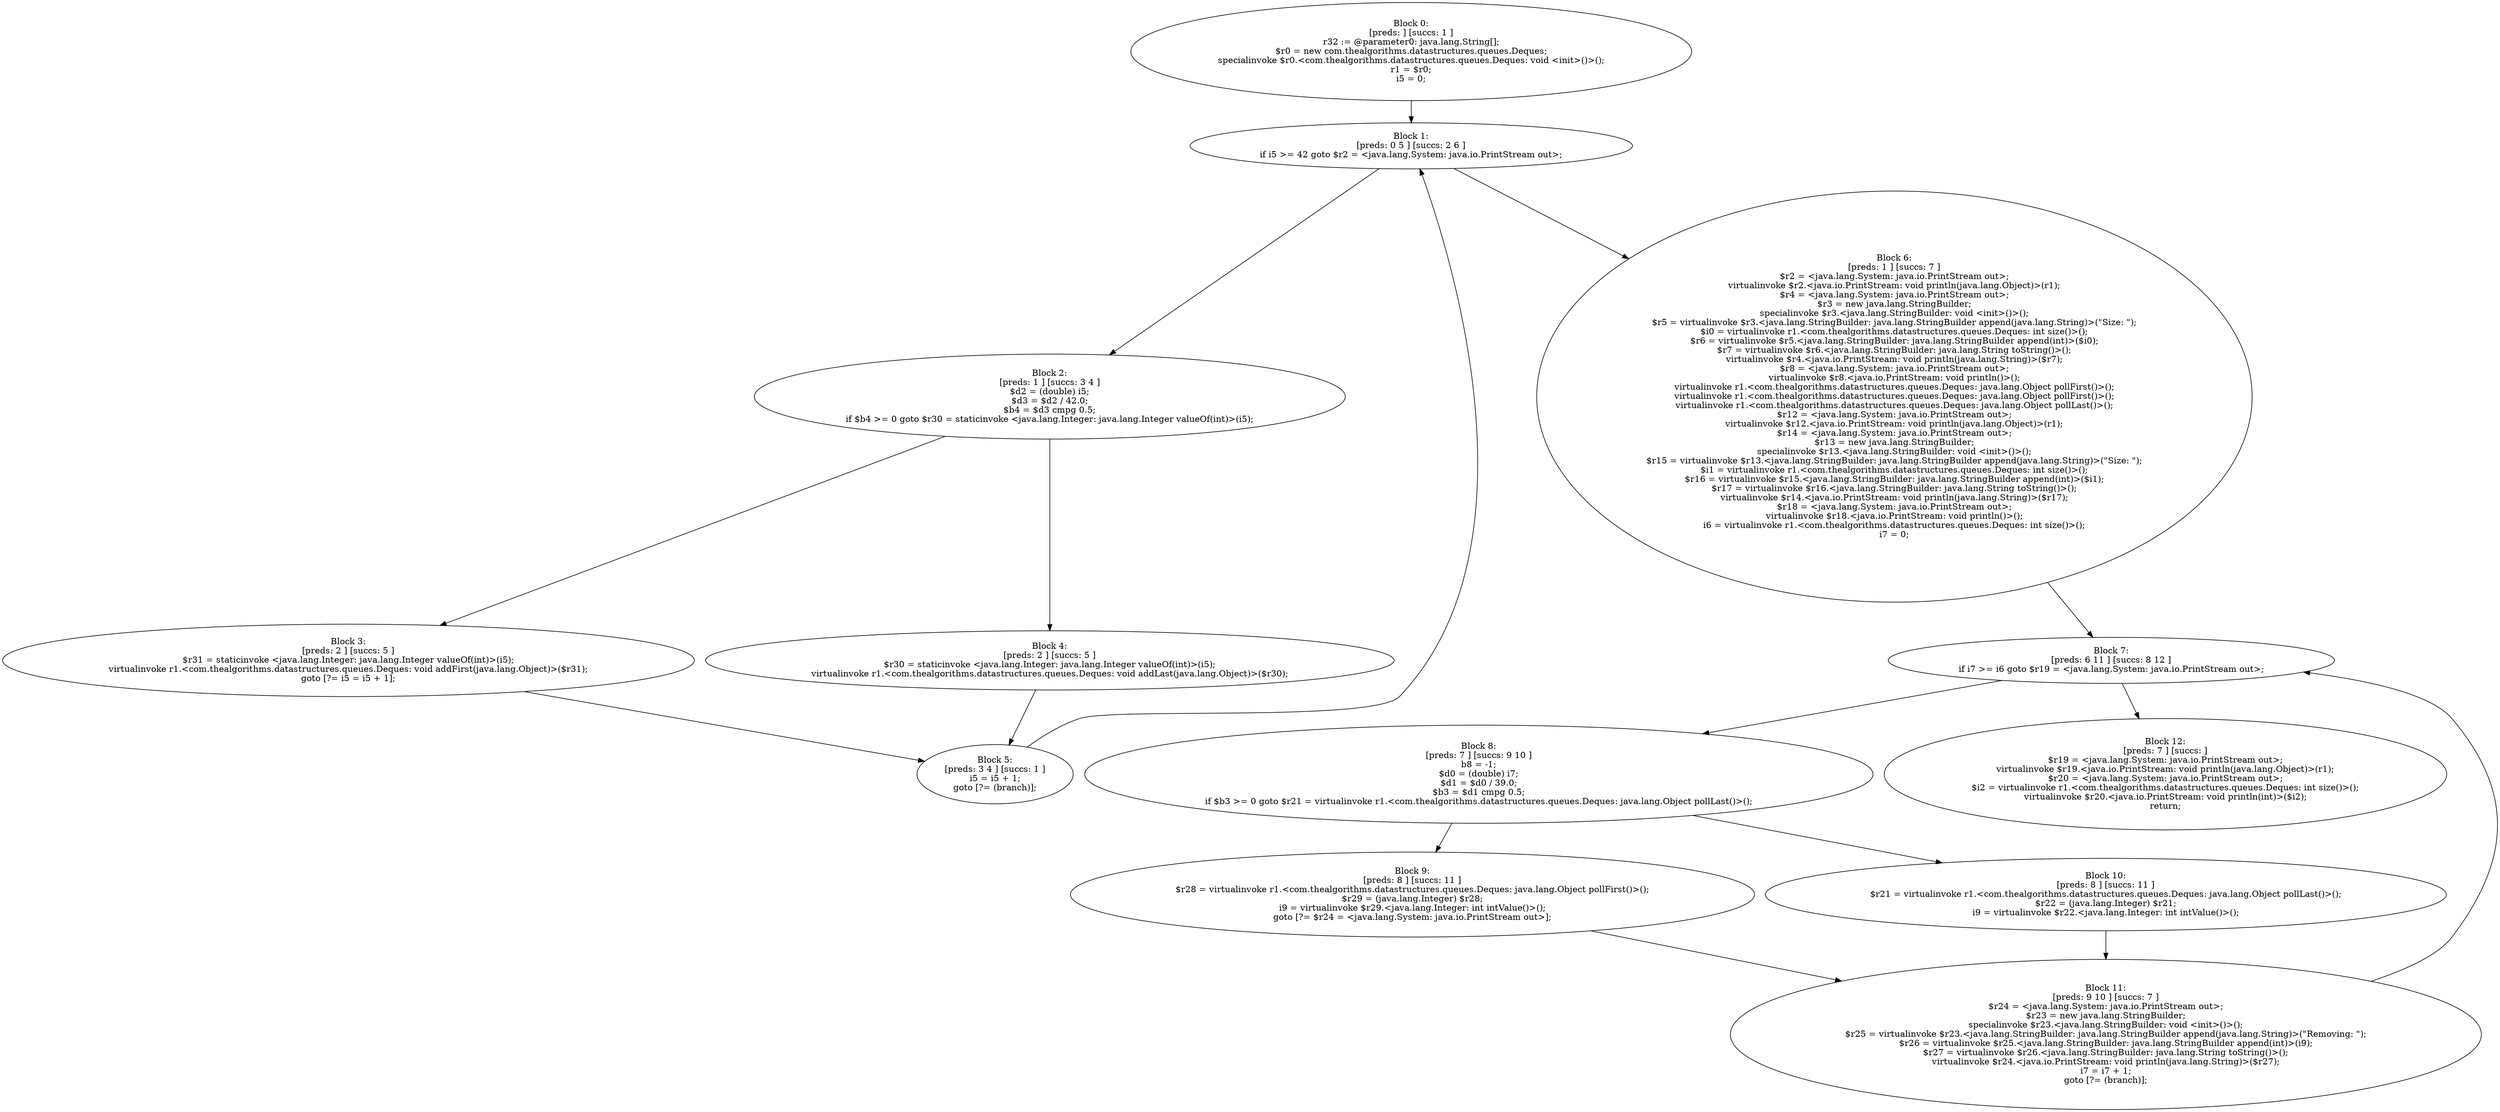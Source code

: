 digraph "unitGraph" {
    "Block 0:
[preds: ] [succs: 1 ]
r32 := @parameter0: java.lang.String[];
$r0 = new com.thealgorithms.datastructures.queues.Deques;
specialinvoke $r0.<com.thealgorithms.datastructures.queues.Deques: void <init>()>();
r1 = $r0;
i5 = 0;
"
    "Block 1:
[preds: 0 5 ] [succs: 2 6 ]
if i5 >= 42 goto $r2 = <java.lang.System: java.io.PrintStream out>;
"
    "Block 2:
[preds: 1 ] [succs: 3 4 ]
$d2 = (double) i5;
$d3 = $d2 / 42.0;
$b4 = $d3 cmpg 0.5;
if $b4 >= 0 goto $r30 = staticinvoke <java.lang.Integer: java.lang.Integer valueOf(int)>(i5);
"
    "Block 3:
[preds: 2 ] [succs: 5 ]
$r31 = staticinvoke <java.lang.Integer: java.lang.Integer valueOf(int)>(i5);
virtualinvoke r1.<com.thealgorithms.datastructures.queues.Deques: void addFirst(java.lang.Object)>($r31);
goto [?= i5 = i5 + 1];
"
    "Block 4:
[preds: 2 ] [succs: 5 ]
$r30 = staticinvoke <java.lang.Integer: java.lang.Integer valueOf(int)>(i5);
virtualinvoke r1.<com.thealgorithms.datastructures.queues.Deques: void addLast(java.lang.Object)>($r30);
"
    "Block 5:
[preds: 3 4 ] [succs: 1 ]
i5 = i5 + 1;
goto [?= (branch)];
"
    "Block 6:
[preds: 1 ] [succs: 7 ]
$r2 = <java.lang.System: java.io.PrintStream out>;
virtualinvoke $r2.<java.io.PrintStream: void println(java.lang.Object)>(r1);
$r4 = <java.lang.System: java.io.PrintStream out>;
$r3 = new java.lang.StringBuilder;
specialinvoke $r3.<java.lang.StringBuilder: void <init>()>();
$r5 = virtualinvoke $r3.<java.lang.StringBuilder: java.lang.StringBuilder append(java.lang.String)>(\"Size: \");
$i0 = virtualinvoke r1.<com.thealgorithms.datastructures.queues.Deques: int size()>();
$r6 = virtualinvoke $r5.<java.lang.StringBuilder: java.lang.StringBuilder append(int)>($i0);
$r7 = virtualinvoke $r6.<java.lang.StringBuilder: java.lang.String toString()>();
virtualinvoke $r4.<java.io.PrintStream: void println(java.lang.String)>($r7);
$r8 = <java.lang.System: java.io.PrintStream out>;
virtualinvoke $r8.<java.io.PrintStream: void println()>();
virtualinvoke r1.<com.thealgorithms.datastructures.queues.Deques: java.lang.Object pollFirst()>();
virtualinvoke r1.<com.thealgorithms.datastructures.queues.Deques: java.lang.Object pollFirst()>();
virtualinvoke r1.<com.thealgorithms.datastructures.queues.Deques: java.lang.Object pollLast()>();
$r12 = <java.lang.System: java.io.PrintStream out>;
virtualinvoke $r12.<java.io.PrintStream: void println(java.lang.Object)>(r1);
$r14 = <java.lang.System: java.io.PrintStream out>;
$r13 = new java.lang.StringBuilder;
specialinvoke $r13.<java.lang.StringBuilder: void <init>()>();
$r15 = virtualinvoke $r13.<java.lang.StringBuilder: java.lang.StringBuilder append(java.lang.String)>(\"Size: \");
$i1 = virtualinvoke r1.<com.thealgorithms.datastructures.queues.Deques: int size()>();
$r16 = virtualinvoke $r15.<java.lang.StringBuilder: java.lang.StringBuilder append(int)>($i1);
$r17 = virtualinvoke $r16.<java.lang.StringBuilder: java.lang.String toString()>();
virtualinvoke $r14.<java.io.PrintStream: void println(java.lang.String)>($r17);
$r18 = <java.lang.System: java.io.PrintStream out>;
virtualinvoke $r18.<java.io.PrintStream: void println()>();
i6 = virtualinvoke r1.<com.thealgorithms.datastructures.queues.Deques: int size()>();
i7 = 0;
"
    "Block 7:
[preds: 6 11 ] [succs: 8 12 ]
if i7 >= i6 goto $r19 = <java.lang.System: java.io.PrintStream out>;
"
    "Block 8:
[preds: 7 ] [succs: 9 10 ]
b8 = -1;
$d0 = (double) i7;
$d1 = $d0 / 39.0;
$b3 = $d1 cmpg 0.5;
if $b3 >= 0 goto $r21 = virtualinvoke r1.<com.thealgorithms.datastructures.queues.Deques: java.lang.Object pollLast()>();
"
    "Block 9:
[preds: 8 ] [succs: 11 ]
$r28 = virtualinvoke r1.<com.thealgorithms.datastructures.queues.Deques: java.lang.Object pollFirst()>();
$r29 = (java.lang.Integer) $r28;
i9 = virtualinvoke $r29.<java.lang.Integer: int intValue()>();
goto [?= $r24 = <java.lang.System: java.io.PrintStream out>];
"
    "Block 10:
[preds: 8 ] [succs: 11 ]
$r21 = virtualinvoke r1.<com.thealgorithms.datastructures.queues.Deques: java.lang.Object pollLast()>();
$r22 = (java.lang.Integer) $r21;
i9 = virtualinvoke $r22.<java.lang.Integer: int intValue()>();
"
    "Block 11:
[preds: 9 10 ] [succs: 7 ]
$r24 = <java.lang.System: java.io.PrintStream out>;
$r23 = new java.lang.StringBuilder;
specialinvoke $r23.<java.lang.StringBuilder: void <init>()>();
$r25 = virtualinvoke $r23.<java.lang.StringBuilder: java.lang.StringBuilder append(java.lang.String)>(\"Removing: \");
$r26 = virtualinvoke $r25.<java.lang.StringBuilder: java.lang.StringBuilder append(int)>(i9);
$r27 = virtualinvoke $r26.<java.lang.StringBuilder: java.lang.String toString()>();
virtualinvoke $r24.<java.io.PrintStream: void println(java.lang.String)>($r27);
i7 = i7 + 1;
goto [?= (branch)];
"
    "Block 12:
[preds: 7 ] [succs: ]
$r19 = <java.lang.System: java.io.PrintStream out>;
virtualinvoke $r19.<java.io.PrintStream: void println(java.lang.Object)>(r1);
$r20 = <java.lang.System: java.io.PrintStream out>;
$i2 = virtualinvoke r1.<com.thealgorithms.datastructures.queues.Deques: int size()>();
virtualinvoke $r20.<java.io.PrintStream: void println(int)>($i2);
return;
"
    "Block 0:
[preds: ] [succs: 1 ]
r32 := @parameter0: java.lang.String[];
$r0 = new com.thealgorithms.datastructures.queues.Deques;
specialinvoke $r0.<com.thealgorithms.datastructures.queues.Deques: void <init>()>();
r1 = $r0;
i5 = 0;
"->"Block 1:
[preds: 0 5 ] [succs: 2 6 ]
if i5 >= 42 goto $r2 = <java.lang.System: java.io.PrintStream out>;
";
    "Block 1:
[preds: 0 5 ] [succs: 2 6 ]
if i5 >= 42 goto $r2 = <java.lang.System: java.io.PrintStream out>;
"->"Block 2:
[preds: 1 ] [succs: 3 4 ]
$d2 = (double) i5;
$d3 = $d2 / 42.0;
$b4 = $d3 cmpg 0.5;
if $b4 >= 0 goto $r30 = staticinvoke <java.lang.Integer: java.lang.Integer valueOf(int)>(i5);
";
    "Block 1:
[preds: 0 5 ] [succs: 2 6 ]
if i5 >= 42 goto $r2 = <java.lang.System: java.io.PrintStream out>;
"->"Block 6:
[preds: 1 ] [succs: 7 ]
$r2 = <java.lang.System: java.io.PrintStream out>;
virtualinvoke $r2.<java.io.PrintStream: void println(java.lang.Object)>(r1);
$r4 = <java.lang.System: java.io.PrintStream out>;
$r3 = new java.lang.StringBuilder;
specialinvoke $r3.<java.lang.StringBuilder: void <init>()>();
$r5 = virtualinvoke $r3.<java.lang.StringBuilder: java.lang.StringBuilder append(java.lang.String)>(\"Size: \");
$i0 = virtualinvoke r1.<com.thealgorithms.datastructures.queues.Deques: int size()>();
$r6 = virtualinvoke $r5.<java.lang.StringBuilder: java.lang.StringBuilder append(int)>($i0);
$r7 = virtualinvoke $r6.<java.lang.StringBuilder: java.lang.String toString()>();
virtualinvoke $r4.<java.io.PrintStream: void println(java.lang.String)>($r7);
$r8 = <java.lang.System: java.io.PrintStream out>;
virtualinvoke $r8.<java.io.PrintStream: void println()>();
virtualinvoke r1.<com.thealgorithms.datastructures.queues.Deques: java.lang.Object pollFirst()>();
virtualinvoke r1.<com.thealgorithms.datastructures.queues.Deques: java.lang.Object pollFirst()>();
virtualinvoke r1.<com.thealgorithms.datastructures.queues.Deques: java.lang.Object pollLast()>();
$r12 = <java.lang.System: java.io.PrintStream out>;
virtualinvoke $r12.<java.io.PrintStream: void println(java.lang.Object)>(r1);
$r14 = <java.lang.System: java.io.PrintStream out>;
$r13 = new java.lang.StringBuilder;
specialinvoke $r13.<java.lang.StringBuilder: void <init>()>();
$r15 = virtualinvoke $r13.<java.lang.StringBuilder: java.lang.StringBuilder append(java.lang.String)>(\"Size: \");
$i1 = virtualinvoke r1.<com.thealgorithms.datastructures.queues.Deques: int size()>();
$r16 = virtualinvoke $r15.<java.lang.StringBuilder: java.lang.StringBuilder append(int)>($i1);
$r17 = virtualinvoke $r16.<java.lang.StringBuilder: java.lang.String toString()>();
virtualinvoke $r14.<java.io.PrintStream: void println(java.lang.String)>($r17);
$r18 = <java.lang.System: java.io.PrintStream out>;
virtualinvoke $r18.<java.io.PrintStream: void println()>();
i6 = virtualinvoke r1.<com.thealgorithms.datastructures.queues.Deques: int size()>();
i7 = 0;
";
    "Block 2:
[preds: 1 ] [succs: 3 4 ]
$d2 = (double) i5;
$d3 = $d2 / 42.0;
$b4 = $d3 cmpg 0.5;
if $b4 >= 0 goto $r30 = staticinvoke <java.lang.Integer: java.lang.Integer valueOf(int)>(i5);
"->"Block 3:
[preds: 2 ] [succs: 5 ]
$r31 = staticinvoke <java.lang.Integer: java.lang.Integer valueOf(int)>(i5);
virtualinvoke r1.<com.thealgorithms.datastructures.queues.Deques: void addFirst(java.lang.Object)>($r31);
goto [?= i5 = i5 + 1];
";
    "Block 2:
[preds: 1 ] [succs: 3 4 ]
$d2 = (double) i5;
$d3 = $d2 / 42.0;
$b4 = $d3 cmpg 0.5;
if $b4 >= 0 goto $r30 = staticinvoke <java.lang.Integer: java.lang.Integer valueOf(int)>(i5);
"->"Block 4:
[preds: 2 ] [succs: 5 ]
$r30 = staticinvoke <java.lang.Integer: java.lang.Integer valueOf(int)>(i5);
virtualinvoke r1.<com.thealgorithms.datastructures.queues.Deques: void addLast(java.lang.Object)>($r30);
";
    "Block 3:
[preds: 2 ] [succs: 5 ]
$r31 = staticinvoke <java.lang.Integer: java.lang.Integer valueOf(int)>(i5);
virtualinvoke r1.<com.thealgorithms.datastructures.queues.Deques: void addFirst(java.lang.Object)>($r31);
goto [?= i5 = i5 + 1];
"->"Block 5:
[preds: 3 4 ] [succs: 1 ]
i5 = i5 + 1;
goto [?= (branch)];
";
    "Block 4:
[preds: 2 ] [succs: 5 ]
$r30 = staticinvoke <java.lang.Integer: java.lang.Integer valueOf(int)>(i5);
virtualinvoke r1.<com.thealgorithms.datastructures.queues.Deques: void addLast(java.lang.Object)>($r30);
"->"Block 5:
[preds: 3 4 ] [succs: 1 ]
i5 = i5 + 1;
goto [?= (branch)];
";
    "Block 5:
[preds: 3 4 ] [succs: 1 ]
i5 = i5 + 1;
goto [?= (branch)];
"->"Block 1:
[preds: 0 5 ] [succs: 2 6 ]
if i5 >= 42 goto $r2 = <java.lang.System: java.io.PrintStream out>;
";
    "Block 6:
[preds: 1 ] [succs: 7 ]
$r2 = <java.lang.System: java.io.PrintStream out>;
virtualinvoke $r2.<java.io.PrintStream: void println(java.lang.Object)>(r1);
$r4 = <java.lang.System: java.io.PrintStream out>;
$r3 = new java.lang.StringBuilder;
specialinvoke $r3.<java.lang.StringBuilder: void <init>()>();
$r5 = virtualinvoke $r3.<java.lang.StringBuilder: java.lang.StringBuilder append(java.lang.String)>(\"Size: \");
$i0 = virtualinvoke r1.<com.thealgorithms.datastructures.queues.Deques: int size()>();
$r6 = virtualinvoke $r5.<java.lang.StringBuilder: java.lang.StringBuilder append(int)>($i0);
$r7 = virtualinvoke $r6.<java.lang.StringBuilder: java.lang.String toString()>();
virtualinvoke $r4.<java.io.PrintStream: void println(java.lang.String)>($r7);
$r8 = <java.lang.System: java.io.PrintStream out>;
virtualinvoke $r8.<java.io.PrintStream: void println()>();
virtualinvoke r1.<com.thealgorithms.datastructures.queues.Deques: java.lang.Object pollFirst()>();
virtualinvoke r1.<com.thealgorithms.datastructures.queues.Deques: java.lang.Object pollFirst()>();
virtualinvoke r1.<com.thealgorithms.datastructures.queues.Deques: java.lang.Object pollLast()>();
$r12 = <java.lang.System: java.io.PrintStream out>;
virtualinvoke $r12.<java.io.PrintStream: void println(java.lang.Object)>(r1);
$r14 = <java.lang.System: java.io.PrintStream out>;
$r13 = new java.lang.StringBuilder;
specialinvoke $r13.<java.lang.StringBuilder: void <init>()>();
$r15 = virtualinvoke $r13.<java.lang.StringBuilder: java.lang.StringBuilder append(java.lang.String)>(\"Size: \");
$i1 = virtualinvoke r1.<com.thealgorithms.datastructures.queues.Deques: int size()>();
$r16 = virtualinvoke $r15.<java.lang.StringBuilder: java.lang.StringBuilder append(int)>($i1);
$r17 = virtualinvoke $r16.<java.lang.StringBuilder: java.lang.String toString()>();
virtualinvoke $r14.<java.io.PrintStream: void println(java.lang.String)>($r17);
$r18 = <java.lang.System: java.io.PrintStream out>;
virtualinvoke $r18.<java.io.PrintStream: void println()>();
i6 = virtualinvoke r1.<com.thealgorithms.datastructures.queues.Deques: int size()>();
i7 = 0;
"->"Block 7:
[preds: 6 11 ] [succs: 8 12 ]
if i7 >= i6 goto $r19 = <java.lang.System: java.io.PrintStream out>;
";
    "Block 7:
[preds: 6 11 ] [succs: 8 12 ]
if i7 >= i6 goto $r19 = <java.lang.System: java.io.PrintStream out>;
"->"Block 8:
[preds: 7 ] [succs: 9 10 ]
b8 = -1;
$d0 = (double) i7;
$d1 = $d0 / 39.0;
$b3 = $d1 cmpg 0.5;
if $b3 >= 0 goto $r21 = virtualinvoke r1.<com.thealgorithms.datastructures.queues.Deques: java.lang.Object pollLast()>();
";
    "Block 7:
[preds: 6 11 ] [succs: 8 12 ]
if i7 >= i6 goto $r19 = <java.lang.System: java.io.PrintStream out>;
"->"Block 12:
[preds: 7 ] [succs: ]
$r19 = <java.lang.System: java.io.PrintStream out>;
virtualinvoke $r19.<java.io.PrintStream: void println(java.lang.Object)>(r1);
$r20 = <java.lang.System: java.io.PrintStream out>;
$i2 = virtualinvoke r1.<com.thealgorithms.datastructures.queues.Deques: int size()>();
virtualinvoke $r20.<java.io.PrintStream: void println(int)>($i2);
return;
";
    "Block 8:
[preds: 7 ] [succs: 9 10 ]
b8 = -1;
$d0 = (double) i7;
$d1 = $d0 / 39.0;
$b3 = $d1 cmpg 0.5;
if $b3 >= 0 goto $r21 = virtualinvoke r1.<com.thealgorithms.datastructures.queues.Deques: java.lang.Object pollLast()>();
"->"Block 9:
[preds: 8 ] [succs: 11 ]
$r28 = virtualinvoke r1.<com.thealgorithms.datastructures.queues.Deques: java.lang.Object pollFirst()>();
$r29 = (java.lang.Integer) $r28;
i9 = virtualinvoke $r29.<java.lang.Integer: int intValue()>();
goto [?= $r24 = <java.lang.System: java.io.PrintStream out>];
";
    "Block 8:
[preds: 7 ] [succs: 9 10 ]
b8 = -1;
$d0 = (double) i7;
$d1 = $d0 / 39.0;
$b3 = $d1 cmpg 0.5;
if $b3 >= 0 goto $r21 = virtualinvoke r1.<com.thealgorithms.datastructures.queues.Deques: java.lang.Object pollLast()>();
"->"Block 10:
[preds: 8 ] [succs: 11 ]
$r21 = virtualinvoke r1.<com.thealgorithms.datastructures.queues.Deques: java.lang.Object pollLast()>();
$r22 = (java.lang.Integer) $r21;
i9 = virtualinvoke $r22.<java.lang.Integer: int intValue()>();
";
    "Block 9:
[preds: 8 ] [succs: 11 ]
$r28 = virtualinvoke r1.<com.thealgorithms.datastructures.queues.Deques: java.lang.Object pollFirst()>();
$r29 = (java.lang.Integer) $r28;
i9 = virtualinvoke $r29.<java.lang.Integer: int intValue()>();
goto [?= $r24 = <java.lang.System: java.io.PrintStream out>];
"->"Block 11:
[preds: 9 10 ] [succs: 7 ]
$r24 = <java.lang.System: java.io.PrintStream out>;
$r23 = new java.lang.StringBuilder;
specialinvoke $r23.<java.lang.StringBuilder: void <init>()>();
$r25 = virtualinvoke $r23.<java.lang.StringBuilder: java.lang.StringBuilder append(java.lang.String)>(\"Removing: \");
$r26 = virtualinvoke $r25.<java.lang.StringBuilder: java.lang.StringBuilder append(int)>(i9);
$r27 = virtualinvoke $r26.<java.lang.StringBuilder: java.lang.String toString()>();
virtualinvoke $r24.<java.io.PrintStream: void println(java.lang.String)>($r27);
i7 = i7 + 1;
goto [?= (branch)];
";
    "Block 10:
[preds: 8 ] [succs: 11 ]
$r21 = virtualinvoke r1.<com.thealgorithms.datastructures.queues.Deques: java.lang.Object pollLast()>();
$r22 = (java.lang.Integer) $r21;
i9 = virtualinvoke $r22.<java.lang.Integer: int intValue()>();
"->"Block 11:
[preds: 9 10 ] [succs: 7 ]
$r24 = <java.lang.System: java.io.PrintStream out>;
$r23 = new java.lang.StringBuilder;
specialinvoke $r23.<java.lang.StringBuilder: void <init>()>();
$r25 = virtualinvoke $r23.<java.lang.StringBuilder: java.lang.StringBuilder append(java.lang.String)>(\"Removing: \");
$r26 = virtualinvoke $r25.<java.lang.StringBuilder: java.lang.StringBuilder append(int)>(i9);
$r27 = virtualinvoke $r26.<java.lang.StringBuilder: java.lang.String toString()>();
virtualinvoke $r24.<java.io.PrintStream: void println(java.lang.String)>($r27);
i7 = i7 + 1;
goto [?= (branch)];
";
    "Block 11:
[preds: 9 10 ] [succs: 7 ]
$r24 = <java.lang.System: java.io.PrintStream out>;
$r23 = new java.lang.StringBuilder;
specialinvoke $r23.<java.lang.StringBuilder: void <init>()>();
$r25 = virtualinvoke $r23.<java.lang.StringBuilder: java.lang.StringBuilder append(java.lang.String)>(\"Removing: \");
$r26 = virtualinvoke $r25.<java.lang.StringBuilder: java.lang.StringBuilder append(int)>(i9);
$r27 = virtualinvoke $r26.<java.lang.StringBuilder: java.lang.String toString()>();
virtualinvoke $r24.<java.io.PrintStream: void println(java.lang.String)>($r27);
i7 = i7 + 1;
goto [?= (branch)];
"->"Block 7:
[preds: 6 11 ] [succs: 8 12 ]
if i7 >= i6 goto $r19 = <java.lang.System: java.io.PrintStream out>;
";
}
